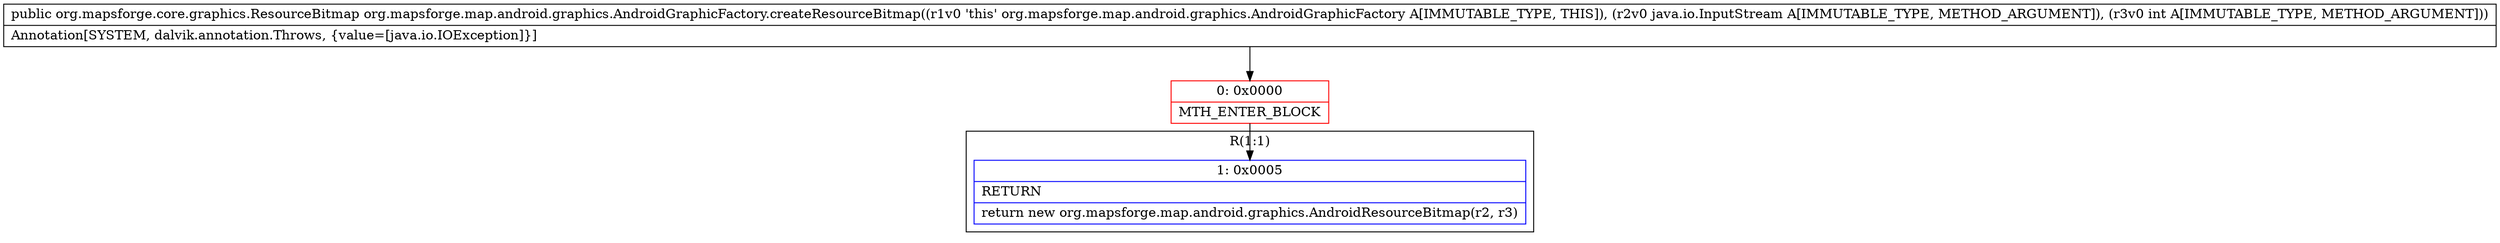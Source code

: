 digraph "CFG fororg.mapsforge.map.android.graphics.AndroidGraphicFactory.createResourceBitmap(Ljava\/io\/InputStream;I)Lorg\/mapsforge\/core\/graphics\/ResourceBitmap;" {
subgraph cluster_Region_1031224664 {
label = "R(1:1)";
node [shape=record,color=blue];
Node_1 [shape=record,label="{1\:\ 0x0005|RETURN\l|return new org.mapsforge.map.android.graphics.AndroidResourceBitmap(r2, r3)\l}"];
}
Node_0 [shape=record,color=red,label="{0\:\ 0x0000|MTH_ENTER_BLOCK\l}"];
MethodNode[shape=record,label="{public org.mapsforge.core.graphics.ResourceBitmap org.mapsforge.map.android.graphics.AndroidGraphicFactory.createResourceBitmap((r1v0 'this' org.mapsforge.map.android.graphics.AndroidGraphicFactory A[IMMUTABLE_TYPE, THIS]), (r2v0 java.io.InputStream A[IMMUTABLE_TYPE, METHOD_ARGUMENT]), (r3v0 int A[IMMUTABLE_TYPE, METHOD_ARGUMENT]))  | Annotation[SYSTEM, dalvik.annotation.Throws, \{value=[java.io.IOException]\}]\l}"];
MethodNode -> Node_0;
Node_0 -> Node_1;
}

